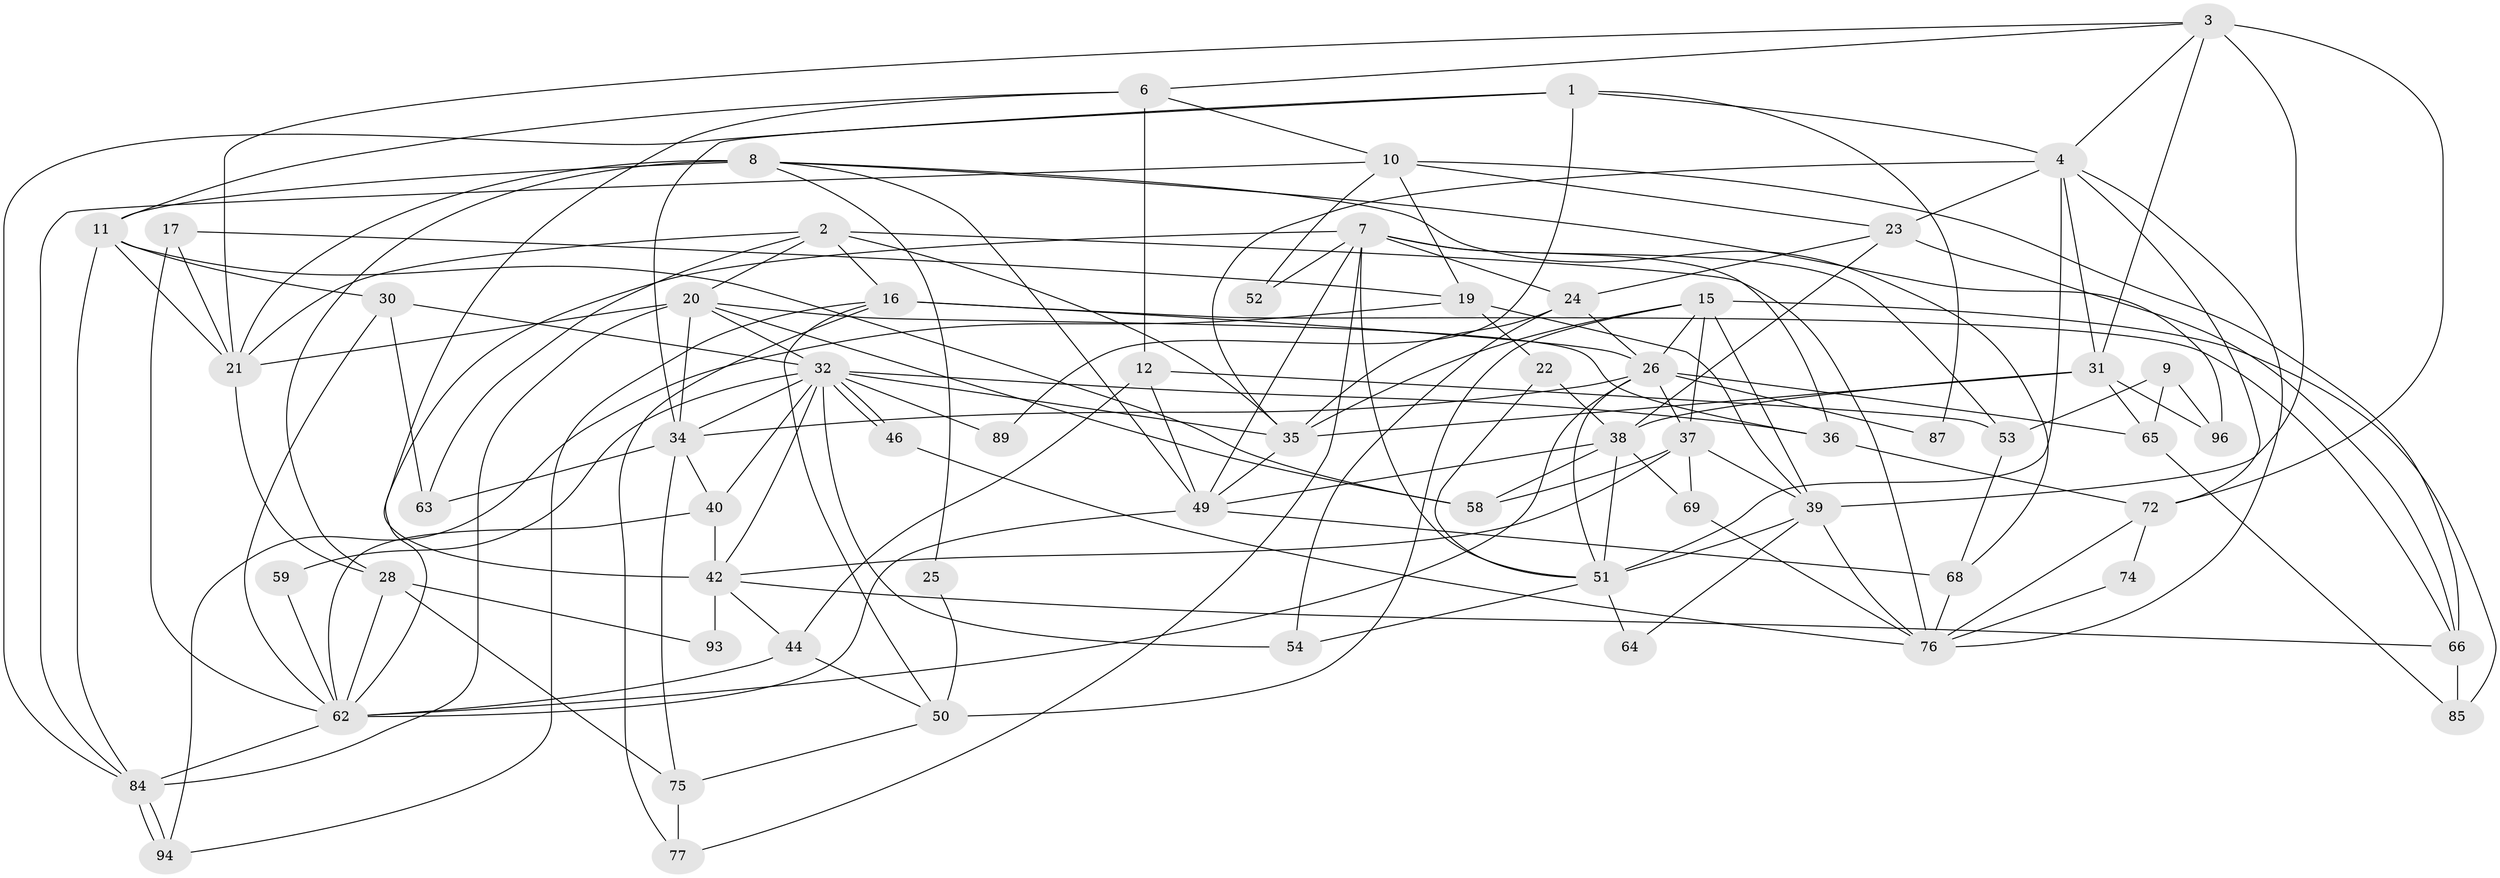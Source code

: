 // original degree distribution, {3: 0.26, 4: 0.25, 5: 0.26, 8: 0.01, 6: 0.05, 2: 0.13, 7: 0.04}
// Generated by graph-tools (version 1.1) at 2025/38/02/21/25 10:38:59]
// undirected, 63 vertices, 158 edges
graph export_dot {
graph [start="1"]
  node [color=gray90,style=filled];
  1 [super="+41"];
  2 [super="+5"];
  3 [super="+61"];
  4 [super="+27"];
  6 [super="+18"];
  7 [super="+60"];
  8 [super="+14"];
  9;
  10 [super="+97"];
  11 [super="+13"];
  12;
  15 [super="+56"];
  16 [super="+29"];
  17;
  19 [super="+79"];
  20 [super="+55"];
  21 [super="+48"];
  22;
  23;
  24 [super="+95"];
  25;
  26 [super="+45"];
  28 [super="+100"];
  30 [super="+67"];
  31 [super="+86"];
  32 [super="+33"];
  34 [super="+73"];
  35 [super="+98"];
  36 [super="+47"];
  37 [super="+90"];
  38 [super="+91"];
  39 [super="+81"];
  40 [super="+80"];
  42 [super="+43"];
  44;
  46;
  49 [super="+92"];
  50 [super="+83"];
  51 [super="+57"];
  52;
  53;
  54;
  58 [super="+99"];
  59;
  62 [super="+78"];
  63;
  64;
  65 [super="+71"];
  66 [super="+70"];
  68;
  69;
  72;
  74;
  75;
  76 [super="+82"];
  77;
  84 [super="+88"];
  85;
  87;
  89;
  93;
  94;
  96;
  1 -- 84;
  1 -- 4;
  1 -- 89;
  1 -- 34;
  1 -- 87;
  2 -- 21;
  2 -- 16;
  2 -- 20;
  2 -- 76;
  2 -- 63;
  2 -- 35;
  3 -- 21;
  3 -- 72;
  3 -- 6;
  3 -- 31;
  3 -- 4;
  3 -- 39;
  4 -- 31;
  4 -- 35;
  4 -- 72;
  4 -- 51;
  4 -- 23;
  4 -- 76;
  6 -- 11;
  6 -- 10;
  6 -- 12;
  6 -- 42;
  7 -- 51;
  7 -- 49;
  7 -- 36;
  7 -- 52;
  7 -- 53;
  7 -- 77;
  7 -- 62;
  7 -- 24;
  8 -- 21 [weight=2];
  8 -- 25;
  8 -- 28;
  8 -- 96;
  8 -- 11;
  8 -- 68;
  8 -- 49;
  9 -- 53;
  9 -- 96;
  9 -- 65;
  10 -- 19;
  10 -- 52;
  10 -- 23;
  10 -- 84;
  10 -- 66;
  11 -- 58;
  11 -- 30;
  11 -- 84;
  11 -- 21;
  12 -- 53;
  12 -- 44;
  12 -- 49;
  15 -- 85;
  15 -- 37;
  15 -- 50;
  15 -- 26;
  15 -- 39;
  15 -- 35;
  16 -- 94;
  16 -- 50;
  16 -- 66;
  16 -- 26;
  16 -- 77;
  17 -- 62;
  17 -- 21;
  17 -- 19;
  19 -- 94;
  19 -- 22;
  19 -- 39;
  20 -- 84 [weight=2];
  20 -- 36;
  20 -- 21;
  20 -- 32;
  20 -- 58;
  20 -- 34;
  21 -- 28;
  22 -- 51;
  22 -- 38;
  23 -- 38;
  23 -- 66;
  23 -- 24;
  24 -- 26;
  24 -- 54;
  24 -- 35;
  25 -- 50;
  26 -- 51;
  26 -- 62;
  26 -- 34;
  26 -- 37;
  26 -- 87;
  26 -- 65;
  28 -- 75;
  28 -- 93;
  28 -- 62;
  30 -- 32;
  30 -- 63;
  30 -- 62;
  31 -- 35;
  31 -- 96;
  31 -- 38;
  31 -- 65;
  32 -- 46;
  32 -- 46;
  32 -- 40;
  32 -- 35;
  32 -- 36;
  32 -- 42;
  32 -- 34;
  32 -- 54;
  32 -- 89;
  32 -- 59;
  34 -- 75;
  34 -- 40;
  34 -- 63;
  35 -- 49;
  36 -- 72;
  37 -- 42;
  37 -- 69;
  37 -- 58;
  37 -- 39;
  38 -- 49;
  38 -- 51;
  38 -- 58 [weight=2];
  38 -- 69;
  39 -- 64;
  39 -- 76;
  39 -- 51;
  40 -- 42;
  40 -- 62;
  42 -- 66;
  42 -- 44;
  42 -- 93;
  44 -- 62;
  44 -- 50;
  46 -- 76;
  49 -- 62;
  49 -- 68;
  50 -- 75;
  51 -- 54;
  51 -- 64;
  53 -- 68;
  59 -- 62;
  62 -- 84;
  65 -- 85;
  66 -- 85;
  68 -- 76;
  69 -- 76;
  72 -- 76;
  72 -- 74;
  74 -- 76;
  75 -- 77;
  84 -- 94;
  84 -- 94;
}
